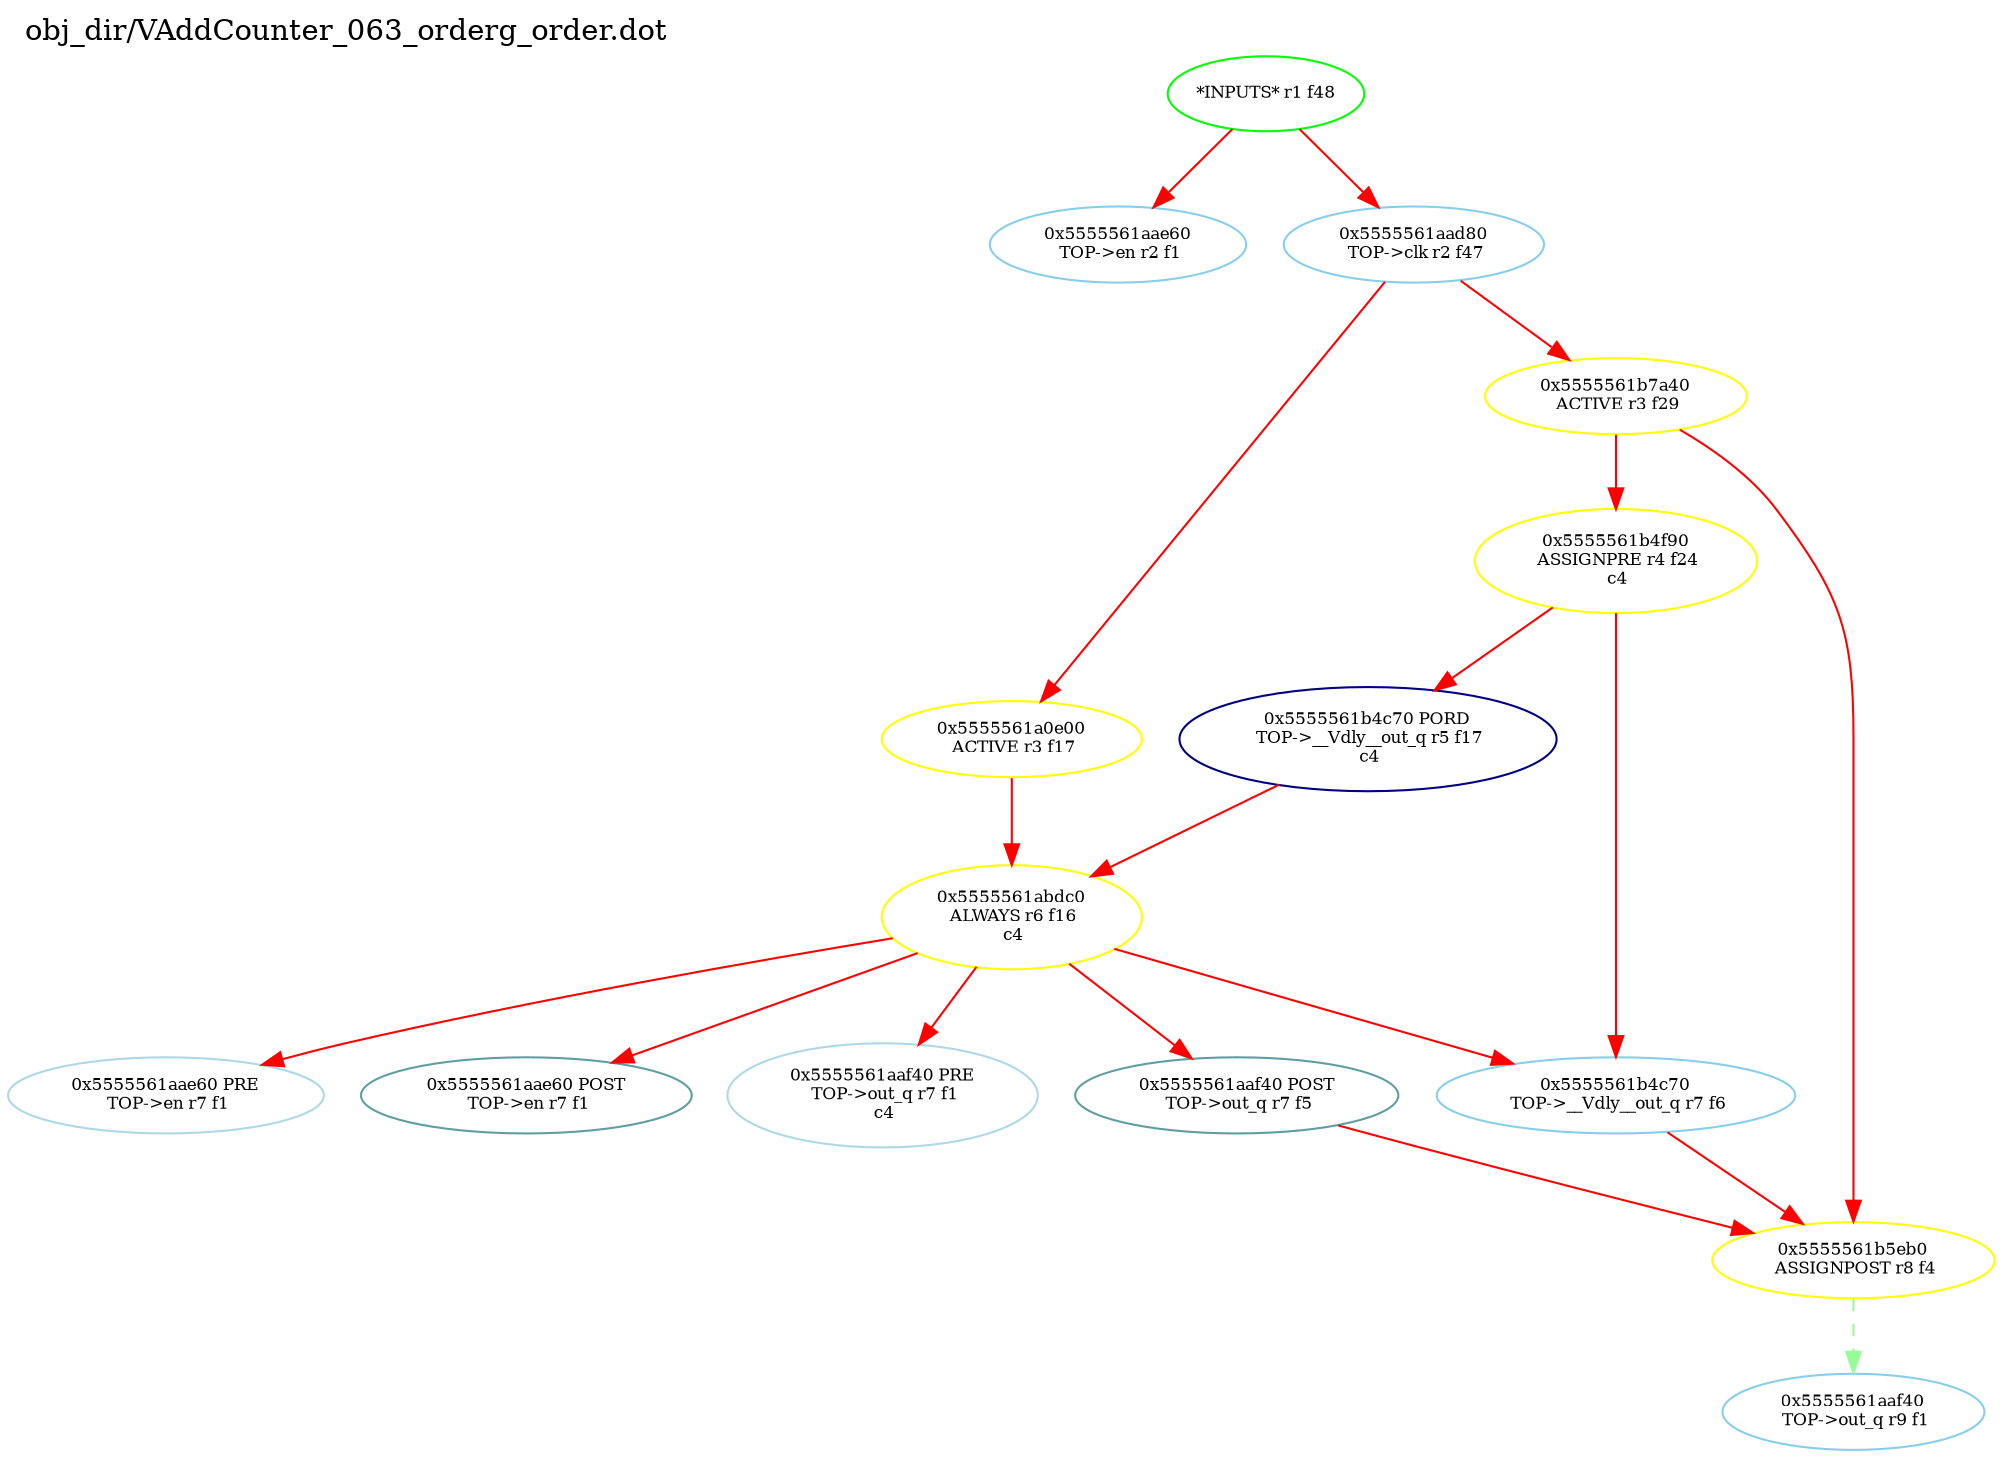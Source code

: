 digraph v3graph {
	graph	[label="obj_dir/VAddCounter_063_orderg_order.dot",
		 labelloc=t, labeljust=l,
		 //size="7.5,10",
		 rankdir=TB];
	n0	[fontsize=8 label="*INPUTS* r1 f48", color=green];
	n0x5555561aabc0_1	[fontsize=8 label="0x5555561aae60\n TOP->en r2 f1", color=skyblue];
	n0x5555561aabc0_2	[fontsize=8 label="0x5555561aad80\n TOP->clk r2 f47", color=skyblue];
	n0x5555561aabc0_3	[fontsize=8 label="0x5555561a0e00\n ACTIVE r3 f17", color=yellow];
	n0x5555561aabc0_4	[fontsize=8 label="0x5555561b7a40\n ACTIVE r3 f29", color=yellow];
	n0x5555561aabc0_5	[fontsize=8 label="0x5555561b4f90\n ASSIGNPRE r4 f24\n c4", color=yellow];
	n0x5555561aabc0_6	[fontsize=8 label="0x5555561b4c70 PORD\n TOP->__Vdly__out_q r5 f17\n c4", color=NavyBlue];
	n0x5555561aabc0_7	[fontsize=8 label="0x5555561abdc0\n ALWAYS r6 f16\n c4", color=yellow];
	n0x5555561aabc0_8	[fontsize=8 label="0x5555561aae60 PRE\n TOP->en r7 f1", color=lightblue];
	n0x5555561aabc0_9	[fontsize=8 label="0x5555561aae60 POST\n TOP->en r7 f1", color=CadetBlue];
	n0x5555561aabc0_10	[fontsize=8 label="0x5555561aaf40 PRE\n TOP->out_q r7 f1\n c4", color=lightblue];
	n0x5555561aabc0_11	[fontsize=8 label="0x5555561aaf40 POST\n TOP->out_q r7 f5", color=CadetBlue];
	n0x5555561aabc0_12	[fontsize=8 label="0x5555561b4c70\n TOP->__Vdly__out_q r7 f6", color=skyblue];
	n0x5555561aabc0_13	[fontsize=8 label="0x5555561b5eb0\n ASSIGNPOST r8 f4", color=yellow];
	n0x5555561aabc0_14	[fontsize=8 label="0x5555561aaf40\n TOP->out_q r9 f1", color=skyblue];
	n0 -> n0x5555561aabc0_1 [fontsize=8 label="" weight=1 color=red];
	n0 -> n0x5555561aabc0_2 [fontsize=8 label="" weight=1 color=red];
	n0x5555561aabc0_2 -> n0x5555561aabc0_3 [fontsize=8 label="" weight=8 color=red];
	n0x5555561aabc0_2 -> n0x5555561aabc0_4 [fontsize=8 label="" weight=8 color=red];
	n0x5555561aabc0_3 -> n0x5555561aabc0_7 [fontsize=8 label="" weight=32 color=red];
	n0x5555561aabc0_4 -> n0x5555561aabc0_5 [fontsize=8 label="" weight=32 color=red];
	n0x5555561aabc0_4 -> n0x5555561aabc0_13 [fontsize=8 label="" weight=32 color=red];
	n0x5555561aabc0_5 -> n0x5555561aabc0_6 [fontsize=8 label="" weight=32 color=red];
	n0x5555561aabc0_5 -> n0x5555561aabc0_12 [fontsize=8 label="" weight=32 color=red];
	n0x5555561aabc0_6 -> n0x5555561aabc0_7 [fontsize=8 label="" weight=32 color=red];
	n0x5555561aabc0_7 -> n0x5555561aabc0_8 [fontsize=8 label="" weight=32 color=red];
	n0x5555561aabc0_7 -> n0x5555561aabc0_9 [fontsize=8 label="" weight=2 color=red];
	n0x5555561aabc0_7 -> n0x5555561aabc0_10 [fontsize=8 label="" weight=32 color=red];
	n0x5555561aabc0_7 -> n0x5555561aabc0_11 [fontsize=8 label="" weight=2 color=red];
	n0x5555561aabc0_7 -> n0x5555561aabc0_12 [fontsize=8 label="" weight=32 color=red];
	n0x5555561aabc0_11 -> n0x5555561aabc0_13 [fontsize=8 label="" weight=2 color=red];
	n0x5555561aabc0_12 -> n0x5555561aabc0_13 [fontsize=8 label="" weight=8 color=red];
	n0x5555561aabc0_13 -> n0x5555561aabc0_14 [fontsize=8 label="" weight=1 color=PaleGreen style=dashed];
}
